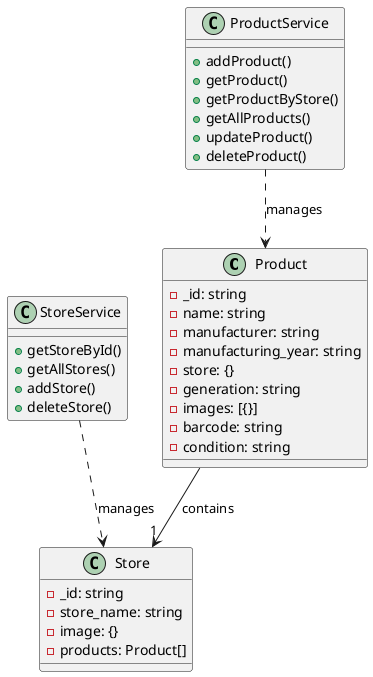 @startuml BinariumDepot

class Product {
  -_id: string
  -name: string
  -manufacturer: string
  -manufacturing_year: string
  -store: {}
  -generation: string
  -images: [{}]
  -barcode: string
  -condition: string
}

class Store {
  -_id: string
  -store_name: string
  -image: {}
  -products: Product[]
}

class ProductService {
  +addProduct()
  +getProduct()
  +getProductByStore()
  +getAllProducts()
  +updateProduct()
  +deleteProduct()
}

class StoreService {
  +getStoreById()
  +getAllStores()
  +addStore()
  +deleteStore()
}

Product --> "1" Store : contains
StoreService ..> Store : manages
ProductService ..> Product : manages

@enduml